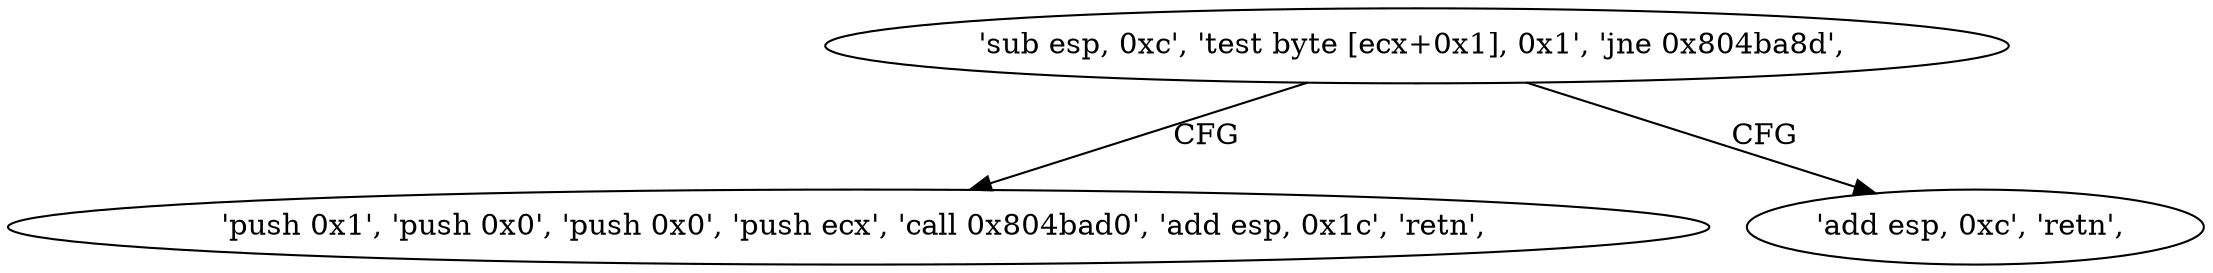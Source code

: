 digraph "func" {
"134527616" [label = "'sub esp, 0xc', 'test byte [ecx+0x1], 0x1', 'jne 0x804ba8d', " ]
"134527629" [label = "'push 0x1', 'push 0x0', 'push 0x0', 'push ecx', 'call 0x804bad0', 'add esp, 0x1c', 'retn', " ]
"134527625" [label = "'add esp, 0xc', 'retn', " ]
"134527616" -> "134527629" [ label = "CFG" ]
"134527616" -> "134527625" [ label = "CFG" ]
}
